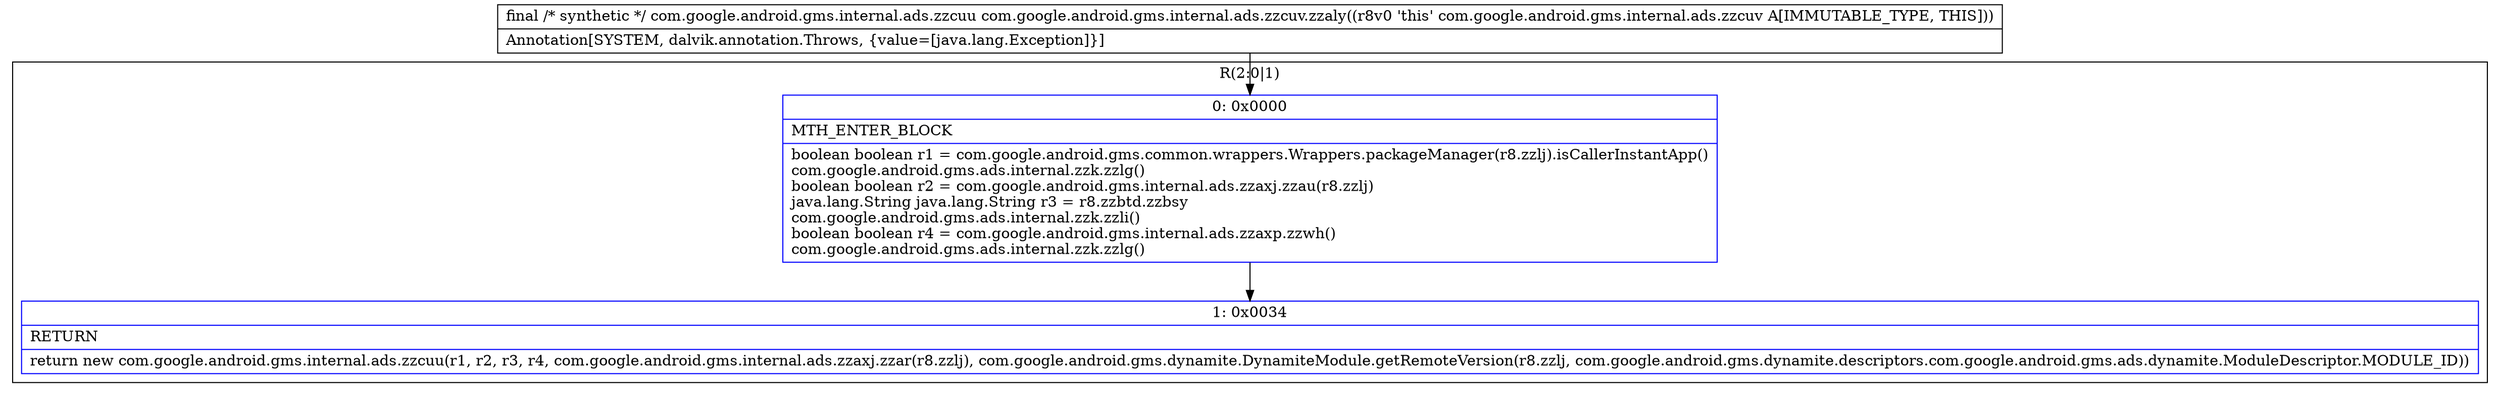 digraph "CFG forcom.google.android.gms.internal.ads.zzcuv.zzaly()Lcom\/google\/android\/gms\/internal\/ads\/zzcuu;" {
subgraph cluster_Region_2137396455 {
label = "R(2:0|1)";
node [shape=record,color=blue];
Node_0 [shape=record,label="{0\:\ 0x0000|MTH_ENTER_BLOCK\l|boolean boolean r1 = com.google.android.gms.common.wrappers.Wrappers.packageManager(r8.zzlj).isCallerInstantApp()\lcom.google.android.gms.ads.internal.zzk.zzlg()\lboolean boolean r2 = com.google.android.gms.internal.ads.zzaxj.zzau(r8.zzlj)\ljava.lang.String java.lang.String r3 = r8.zzbtd.zzbsy\lcom.google.android.gms.ads.internal.zzk.zzli()\lboolean boolean r4 = com.google.android.gms.internal.ads.zzaxp.zzwh()\lcom.google.android.gms.ads.internal.zzk.zzlg()\l}"];
Node_1 [shape=record,label="{1\:\ 0x0034|RETURN\l|return new com.google.android.gms.internal.ads.zzcuu(r1, r2, r3, r4, com.google.android.gms.internal.ads.zzaxj.zzar(r8.zzlj), com.google.android.gms.dynamite.DynamiteModule.getRemoteVersion(r8.zzlj, com.google.android.gms.dynamite.descriptors.com.google.android.gms.ads.dynamite.ModuleDescriptor.MODULE_ID))\l}"];
}
MethodNode[shape=record,label="{final \/* synthetic *\/ com.google.android.gms.internal.ads.zzcuu com.google.android.gms.internal.ads.zzcuv.zzaly((r8v0 'this' com.google.android.gms.internal.ads.zzcuv A[IMMUTABLE_TYPE, THIS]))  | Annotation[SYSTEM, dalvik.annotation.Throws, \{value=[java.lang.Exception]\}]\l}"];
MethodNode -> Node_0;
Node_0 -> Node_1;
}

